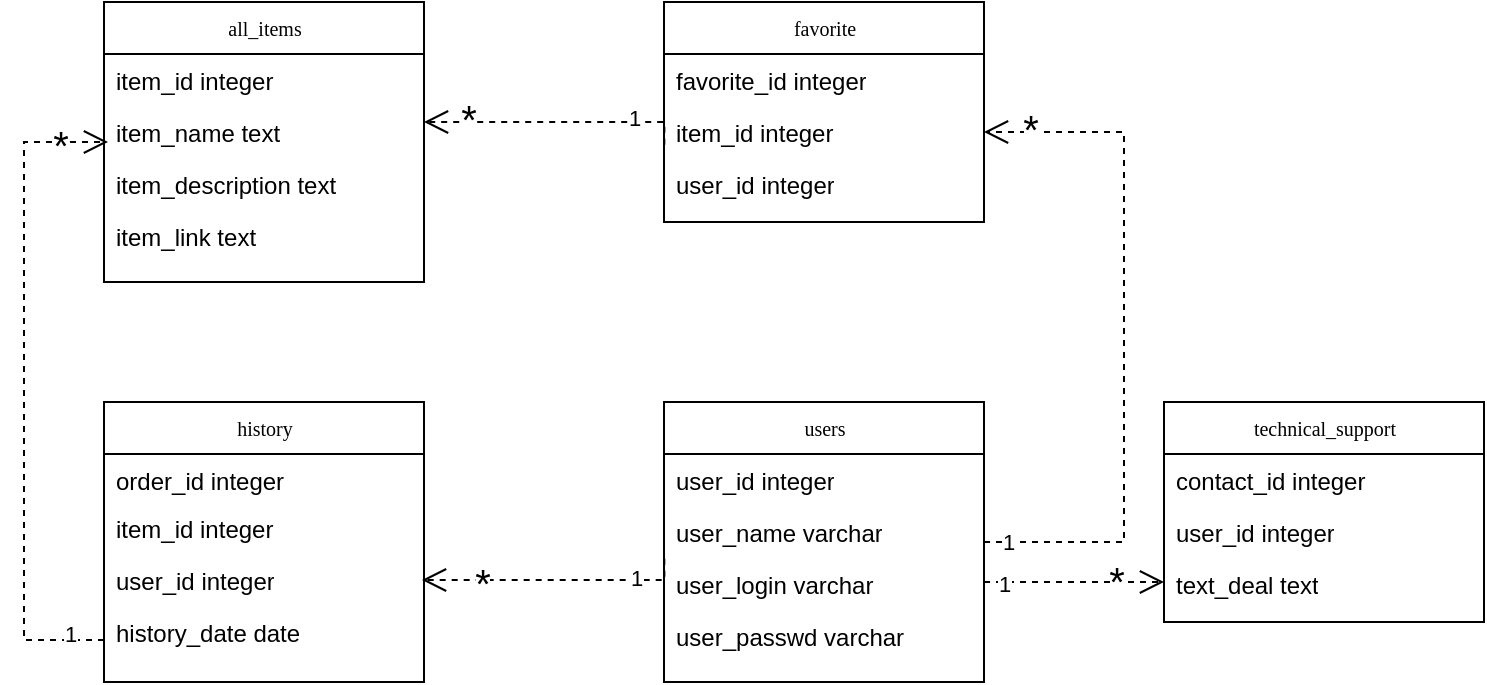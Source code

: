 <mxfile version="22.0.8" type="device">
  <diagram name="Page-1" id="c4acf3e9-155e-7222-9cf6-157b1a14988f">
    <mxGraphModel dx="911" dy="513" grid="1" gridSize="10" guides="1" tooltips="1" connect="1" arrows="1" fold="1" page="1" pageScale="1" pageWidth="850" pageHeight="1100" background="none" math="0" shadow="0">
      <root>
        <mxCell id="0" />
        <mxCell id="1" parent="0" />
        <mxCell id="17acba5748e5396b-20" value="all_items" style="swimlane;html=1;fontStyle=0;childLayout=stackLayout;horizontal=1;startSize=26;fillColor=none;horizontalStack=0;resizeParent=1;resizeLast=0;collapsible=1;marginBottom=0;swimlaneFillColor=#ffffff;rounded=0;shadow=0;comic=0;labelBackgroundColor=none;strokeWidth=1;fontFamily=Verdana;fontSize=10;align=center;" parent="1" vertex="1">
          <mxGeometry x="70" y="70" width="160" height="140" as="geometry" />
        </mxCell>
        <mxCell id="17acba5748e5396b-21" value="item_id integer" style="text;html=1;strokeColor=none;fillColor=none;align=left;verticalAlign=top;spacingLeft=4;spacingRight=4;whiteSpace=wrap;overflow=hidden;rotatable=0;points=[[0,0.5],[1,0.5]];portConstraint=eastwest;" parent="17acba5748e5396b-20" vertex="1">
          <mxGeometry y="26" width="160" height="26" as="geometry" />
        </mxCell>
        <mxCell id="17acba5748e5396b-24" value="item_name text" style="text;html=1;strokeColor=none;fillColor=none;align=left;verticalAlign=top;spacingLeft=4;spacingRight=4;whiteSpace=wrap;overflow=hidden;rotatable=0;points=[[0,0.5],[1,0.5]];portConstraint=eastwest;" parent="17acba5748e5396b-20" vertex="1">
          <mxGeometry y="52" width="160" height="26" as="geometry" />
        </mxCell>
        <mxCell id="17acba5748e5396b-26" value="item_description text" style="text;html=1;strokeColor=none;fillColor=none;align=left;verticalAlign=top;spacingLeft=4;spacingRight=4;whiteSpace=wrap;overflow=hidden;rotatable=0;points=[[0,0.5],[1,0.5]];portConstraint=eastwest;" parent="17acba5748e5396b-20" vertex="1">
          <mxGeometry y="78" width="160" height="26" as="geometry" />
        </mxCell>
        <mxCell id="VdynFEXktPkdM6iyMqoo-5" value="item_link text" style="text;html=1;strokeColor=none;fillColor=none;align=left;verticalAlign=top;spacingLeft=4;spacingRight=4;whiteSpace=wrap;overflow=hidden;rotatable=0;points=[[0,0.5],[1,0.5]];portConstraint=eastwest;" vertex="1" parent="17acba5748e5396b-20">
          <mxGeometry y="104" width="160" height="26" as="geometry" />
        </mxCell>
        <mxCell id="VdynFEXktPkdM6iyMqoo-11" value="history" style="swimlane;html=1;fontStyle=0;childLayout=stackLayout;horizontal=1;startSize=26;fillColor=none;horizontalStack=0;resizeParent=1;resizeLast=0;collapsible=1;marginBottom=0;swimlaneFillColor=#ffffff;rounded=0;shadow=0;comic=0;labelBackgroundColor=none;strokeWidth=1;fontFamily=Verdana;fontSize=10;align=center;" vertex="1" parent="1">
          <mxGeometry x="70" y="270" width="160" height="140" as="geometry" />
        </mxCell>
        <mxCell id="VdynFEXktPkdM6iyMqoo-12" value="order_id integer" style="text;html=1;strokeColor=none;fillColor=none;align=left;verticalAlign=top;spacingLeft=4;spacingRight=4;whiteSpace=wrap;overflow=hidden;rotatable=0;points=[[0,0.5],[1,0.5]];portConstraint=eastwest;" vertex="1" parent="VdynFEXktPkdM6iyMqoo-11">
          <mxGeometry y="26" width="160" height="24" as="geometry" />
        </mxCell>
        <mxCell id="VdynFEXktPkdM6iyMqoo-13" value="item_id integer" style="text;html=1;strokeColor=none;fillColor=none;align=left;verticalAlign=top;spacingLeft=4;spacingRight=4;whiteSpace=wrap;overflow=hidden;rotatable=0;points=[[0,0.5],[1,0.5]];portConstraint=eastwest;" vertex="1" parent="VdynFEXktPkdM6iyMqoo-11">
          <mxGeometry y="50" width="160" height="26" as="geometry" />
        </mxCell>
        <mxCell id="VdynFEXktPkdM6iyMqoo-14" value="user_id integer" style="text;html=1;strokeColor=none;fillColor=none;align=left;verticalAlign=top;spacingLeft=4;spacingRight=4;whiteSpace=wrap;overflow=hidden;rotatable=0;points=[[0,0.5],[1,0.5]];portConstraint=eastwest;" vertex="1" parent="VdynFEXktPkdM6iyMqoo-11">
          <mxGeometry y="76" width="160" height="26" as="geometry" />
        </mxCell>
        <mxCell id="VdynFEXktPkdM6iyMqoo-15" value="history_date date" style="text;html=1;strokeColor=none;fillColor=none;align=left;verticalAlign=top;spacingLeft=4;spacingRight=4;whiteSpace=wrap;overflow=hidden;rotatable=0;points=[[0,0.5],[1,0.5]];portConstraint=eastwest;" vertex="1" parent="VdynFEXktPkdM6iyMqoo-11">
          <mxGeometry y="102" width="160" height="26" as="geometry" />
        </mxCell>
        <mxCell id="VdynFEXktPkdM6iyMqoo-16" value="favorite" style="swimlane;html=1;fontStyle=0;childLayout=stackLayout;horizontal=1;startSize=26;fillColor=none;horizontalStack=0;resizeParent=1;resizeLast=0;collapsible=1;marginBottom=0;swimlaneFillColor=#ffffff;rounded=0;shadow=0;comic=0;labelBackgroundColor=none;strokeWidth=1;fontFamily=Verdana;fontSize=10;align=center;" vertex="1" parent="1">
          <mxGeometry x="350" y="70" width="160" height="110" as="geometry" />
        </mxCell>
        <mxCell id="VdynFEXktPkdM6iyMqoo-17" value="favorite_id integer" style="text;html=1;strokeColor=none;fillColor=none;align=left;verticalAlign=top;spacingLeft=4;spacingRight=4;whiteSpace=wrap;overflow=hidden;rotatable=0;points=[[0,0.5],[1,0.5]];portConstraint=eastwest;" vertex="1" parent="VdynFEXktPkdM6iyMqoo-16">
          <mxGeometry y="26" width="160" height="26" as="geometry" />
        </mxCell>
        <mxCell id="VdynFEXktPkdM6iyMqoo-18" value="item_id integer" style="text;html=1;strokeColor=none;fillColor=none;align=left;verticalAlign=top;spacingLeft=4;spacingRight=4;whiteSpace=wrap;overflow=hidden;rotatable=0;points=[[0,0.5],[1,0.5]];portConstraint=eastwest;" vertex="1" parent="VdynFEXktPkdM6iyMqoo-16">
          <mxGeometry y="52" width="160" height="26" as="geometry" />
        </mxCell>
        <mxCell id="VdynFEXktPkdM6iyMqoo-19" value="user_id integer" style="text;html=1;strokeColor=none;fillColor=none;align=left;verticalAlign=top;spacingLeft=4;spacingRight=4;whiteSpace=wrap;overflow=hidden;rotatable=0;points=[[0,0.5],[1,0.5]];portConstraint=eastwest;" vertex="1" parent="VdynFEXktPkdM6iyMqoo-16">
          <mxGeometry y="78" width="160" height="26" as="geometry" />
        </mxCell>
        <mxCell id="VdynFEXktPkdM6iyMqoo-21" value="users" style="swimlane;html=1;fontStyle=0;childLayout=stackLayout;horizontal=1;startSize=26;fillColor=none;horizontalStack=0;resizeParent=1;resizeLast=0;collapsible=1;marginBottom=0;swimlaneFillColor=#ffffff;rounded=0;shadow=0;comic=0;labelBackgroundColor=none;strokeWidth=1;fontFamily=Verdana;fontSize=10;align=center;" vertex="1" parent="1">
          <mxGeometry x="350" y="270" width="160" height="140" as="geometry" />
        </mxCell>
        <mxCell id="VdynFEXktPkdM6iyMqoo-22" value="user_id integer" style="text;html=1;strokeColor=none;fillColor=none;align=left;verticalAlign=top;spacingLeft=4;spacingRight=4;whiteSpace=wrap;overflow=hidden;rotatable=0;points=[[0,0.5],[1,0.5]];portConstraint=eastwest;" vertex="1" parent="VdynFEXktPkdM6iyMqoo-21">
          <mxGeometry y="26" width="160" height="26" as="geometry" />
        </mxCell>
        <mxCell id="VdynFEXktPkdM6iyMqoo-23" value="user_name varchar" style="text;html=1;strokeColor=none;fillColor=none;align=left;verticalAlign=top;spacingLeft=4;spacingRight=4;whiteSpace=wrap;overflow=hidden;rotatable=0;points=[[0,0.5],[1,0.5]];portConstraint=eastwest;" vertex="1" parent="VdynFEXktPkdM6iyMqoo-21">
          <mxGeometry y="52" width="160" height="26" as="geometry" />
        </mxCell>
        <mxCell id="VdynFEXktPkdM6iyMqoo-24" value="user_login varchar" style="text;html=1;strokeColor=none;fillColor=none;align=left;verticalAlign=top;spacingLeft=4;spacingRight=4;whiteSpace=wrap;overflow=hidden;rotatable=0;points=[[0,0.5],[1,0.5]];portConstraint=eastwest;" vertex="1" parent="VdynFEXktPkdM6iyMqoo-21">
          <mxGeometry y="78" width="160" height="26" as="geometry" />
        </mxCell>
        <mxCell id="VdynFEXktPkdM6iyMqoo-25" value="user_passwd varchar" style="text;html=1;strokeColor=none;fillColor=none;align=left;verticalAlign=top;spacingLeft=4;spacingRight=4;whiteSpace=wrap;overflow=hidden;rotatable=0;points=[[0,0.5],[1,0.5]];portConstraint=eastwest;" vertex="1" parent="VdynFEXktPkdM6iyMqoo-21">
          <mxGeometry y="104" width="160" height="26" as="geometry" />
        </mxCell>
        <mxCell id="VdynFEXktPkdM6iyMqoo-26" value="technical_support" style="swimlane;html=1;fontStyle=0;childLayout=stackLayout;horizontal=1;startSize=26;fillColor=none;horizontalStack=0;resizeParent=1;resizeLast=0;collapsible=1;marginBottom=0;swimlaneFillColor=#ffffff;rounded=0;shadow=0;comic=0;labelBackgroundColor=none;strokeWidth=1;fontFamily=Verdana;fontSize=10;align=center;" vertex="1" parent="1">
          <mxGeometry x="600" y="270" width="160" height="110" as="geometry" />
        </mxCell>
        <mxCell id="VdynFEXktPkdM6iyMqoo-27" value="contact_id integer" style="text;html=1;strokeColor=none;fillColor=none;align=left;verticalAlign=top;spacingLeft=4;spacingRight=4;whiteSpace=wrap;overflow=hidden;rotatable=0;points=[[0,0.5],[1,0.5]];portConstraint=eastwest;" vertex="1" parent="VdynFEXktPkdM6iyMqoo-26">
          <mxGeometry y="26" width="160" height="26" as="geometry" />
        </mxCell>
        <mxCell id="VdynFEXktPkdM6iyMqoo-28" value="user_id integer" style="text;html=1;strokeColor=none;fillColor=none;align=left;verticalAlign=top;spacingLeft=4;spacingRight=4;whiteSpace=wrap;overflow=hidden;rotatable=0;points=[[0,0.5],[1,0.5]];portConstraint=eastwest;" vertex="1" parent="VdynFEXktPkdM6iyMqoo-26">
          <mxGeometry y="52" width="160" height="26" as="geometry" />
        </mxCell>
        <mxCell id="VdynFEXktPkdM6iyMqoo-29" value="text_deal text" style="text;html=1;strokeColor=none;fillColor=none;align=left;verticalAlign=top;spacingLeft=4;spacingRight=4;whiteSpace=wrap;overflow=hidden;rotatable=0;points=[[0,0.5],[1,0.5]];portConstraint=eastwest;" vertex="1" parent="VdynFEXktPkdM6iyMqoo-26">
          <mxGeometry y="78" width="160" height="26" as="geometry" />
        </mxCell>
        <mxCell id="VdynFEXktPkdM6iyMqoo-31" style="edgeStyle=orthogonalEdgeStyle;rounded=0;html=1;dashed=1;labelBackgroundColor=none;startFill=0;endArrow=open;endFill=0;endSize=10;fontFamily=Verdana;fontSize=10;exitX=0;exitY=0.5;exitDx=0;exitDy=0;" edge="1" parent="1" source="VdynFEXktPkdM6iyMqoo-14">
          <mxGeometry relative="1" as="geometry">
            <Array as="points">
              <mxPoint x="30" y="389" />
              <mxPoint x="30" y="140" />
              <mxPoint x="72" y="140" />
            </Array>
            <mxPoint x="-40" y="310.004" as="sourcePoint" />
            <mxPoint x="72" y="140" as="targetPoint" />
          </mxGeometry>
        </mxCell>
        <mxCell id="VdynFEXktPkdM6iyMqoo-39" value="1" style="edgeLabel;html=1;align=center;verticalAlign=middle;resizable=0;points=[];" vertex="1" connectable="0" parent="VdynFEXktPkdM6iyMqoo-31">
          <mxGeometry x="-0.74" y="-3" relative="1" as="geometry">
            <mxPoint as="offset" />
          </mxGeometry>
        </mxCell>
        <mxCell id="VdynFEXktPkdM6iyMqoo-45" value="&lt;font style=&quot;font-size: 20px;&quot;&gt;*&lt;/font&gt;" style="edgeLabel;html=1;align=center;verticalAlign=middle;resizable=0;points=[];" vertex="1" connectable="0" parent="VdynFEXktPkdM6iyMqoo-31">
          <mxGeometry x="0.866" y="-1" relative="1" as="geometry">
            <mxPoint as="offset" />
          </mxGeometry>
        </mxCell>
        <mxCell id="VdynFEXktPkdM6iyMqoo-32" style="edgeStyle=orthogonalEdgeStyle;rounded=0;html=1;dashed=1;labelBackgroundColor=none;startFill=0;endArrow=open;endFill=0;endSize=10;fontFamily=Verdana;fontSize=10;exitX=0.001;exitY=0.746;exitDx=0;exitDy=0;exitPerimeter=0;" edge="1" parent="1" source="VdynFEXktPkdM6iyMqoo-18">
          <mxGeometry relative="1" as="geometry">
            <Array as="points">
              <mxPoint x="340" y="130" />
              <mxPoint x="231" y="130" />
            </Array>
            <mxPoint x="230" y="299.974" as="sourcePoint" />
            <mxPoint x="230" y="130" as="targetPoint" />
          </mxGeometry>
        </mxCell>
        <mxCell id="VdynFEXktPkdM6iyMqoo-46" value="&lt;font style=&quot;font-size: 20px;&quot;&gt;*&lt;/font&gt;" style="edgeLabel;html=1;align=center;verticalAlign=middle;resizable=0;points=[];" vertex="1" connectable="0" parent="VdynFEXktPkdM6iyMqoo-32">
          <mxGeometry x="0.674" y="-2" relative="1" as="geometry">
            <mxPoint as="offset" />
          </mxGeometry>
        </mxCell>
        <mxCell id="VdynFEXktPkdM6iyMqoo-47" value="1" style="edgeLabel;html=1;align=center;verticalAlign=middle;resizable=0;points=[];" vertex="1" connectable="0" parent="VdynFEXktPkdM6iyMqoo-32">
          <mxGeometry x="-0.592" y="-2" relative="1" as="geometry">
            <mxPoint as="offset" />
          </mxGeometry>
        </mxCell>
        <mxCell id="VdynFEXktPkdM6iyMqoo-35" style="edgeStyle=orthogonalEdgeStyle;rounded=0;html=1;dashed=1;labelBackgroundColor=none;startFill=0;endArrow=open;endFill=0;endSize=10;fontFamily=Verdana;fontSize=10;" edge="1" parent="1">
          <mxGeometry relative="1" as="geometry">
            <Array as="points">
              <mxPoint x="600" y="360" />
            </Array>
            <mxPoint x="510" y="360.004" as="sourcePoint" />
            <mxPoint x="600" y="360" as="targetPoint" />
          </mxGeometry>
        </mxCell>
        <mxCell id="VdynFEXktPkdM6iyMqoo-57" value="1" style="edgeLabel;html=1;align=center;verticalAlign=middle;resizable=0;points=[];" vertex="1" connectable="0" parent="VdynFEXktPkdM6iyMqoo-35">
          <mxGeometry x="-0.78" y="-1" relative="1" as="geometry">
            <mxPoint as="offset" />
          </mxGeometry>
        </mxCell>
        <mxCell id="VdynFEXktPkdM6iyMqoo-58" value="&lt;font style=&quot;font-size: 20px;&quot;&gt;*&lt;/font&gt;" style="edgeLabel;html=1;align=center;verticalAlign=middle;resizable=0;points=[];" vertex="1" connectable="0" parent="VdynFEXktPkdM6iyMqoo-35">
          <mxGeometry x="0.458" y="1" relative="1" as="geometry">
            <mxPoint as="offset" />
          </mxGeometry>
        </mxCell>
        <mxCell id="VdynFEXktPkdM6iyMqoo-36" style="edgeStyle=orthogonalEdgeStyle;rounded=0;html=1;dashed=1;labelBackgroundColor=none;startFill=0;endArrow=open;endFill=0;endSize=10;fontFamily=Verdana;fontSize=10;entryX=1;entryY=0.5;entryDx=0;entryDy=0;" edge="1" parent="1" target="VdynFEXktPkdM6iyMqoo-18">
          <mxGeometry relative="1" as="geometry">
            <Array as="points">
              <mxPoint x="580" y="340" />
              <mxPoint x="580" y="135" />
            </Array>
            <mxPoint x="510" y="340.004" as="sourcePoint" />
            <mxPoint x="610.0" y="170.004" as="targetPoint" />
          </mxGeometry>
        </mxCell>
        <mxCell id="VdynFEXktPkdM6iyMqoo-48" value="&lt;font style=&quot;font-size: 20px;&quot;&gt;*&lt;/font&gt;" style="edgeLabel;html=1;align=center;verticalAlign=middle;resizable=0;points=[];" vertex="1" connectable="0" parent="VdynFEXktPkdM6iyMqoo-36">
          <mxGeometry x="0.868" y="-2" relative="1" as="geometry">
            <mxPoint as="offset" />
          </mxGeometry>
        </mxCell>
        <mxCell id="VdynFEXktPkdM6iyMqoo-49" value="1" style="edgeLabel;html=1;align=center;verticalAlign=middle;resizable=0;points=[];" vertex="1" connectable="0" parent="VdynFEXktPkdM6iyMqoo-36">
          <mxGeometry x="-0.931" relative="1" as="geometry">
            <mxPoint as="offset" />
          </mxGeometry>
        </mxCell>
        <mxCell id="VdynFEXktPkdM6iyMqoo-53" style="edgeStyle=orthogonalEdgeStyle;rounded=0;html=1;dashed=1;labelBackgroundColor=none;startFill=0;endArrow=open;endFill=0;endSize=10;fontFamily=Verdana;fontSize=10;exitX=0.001;exitY=0.014;exitDx=0;exitDy=0;exitPerimeter=0;" edge="1" parent="1" source="VdynFEXktPkdM6iyMqoo-24">
          <mxGeometry relative="1" as="geometry">
            <Array as="points">
              <mxPoint x="350" y="359" />
              <mxPoint x="229" y="359" />
            </Array>
            <mxPoint x="250" y="370.004" as="sourcePoint" />
            <mxPoint x="229" y="359" as="targetPoint" />
          </mxGeometry>
        </mxCell>
        <mxCell id="VdynFEXktPkdM6iyMqoo-55" value="&lt;font style=&quot;font-size: 20px;&quot;&gt;*&lt;/font&gt;" style="edgeLabel;html=1;align=center;verticalAlign=middle;resizable=0;points=[];" vertex="1" connectable="0" parent="VdynFEXktPkdM6iyMqoo-53">
          <mxGeometry x="0.555" y="1" relative="1" as="geometry">
            <mxPoint as="offset" />
          </mxGeometry>
        </mxCell>
        <mxCell id="VdynFEXktPkdM6iyMqoo-56" value="1" style="edgeLabel;html=1;align=center;verticalAlign=middle;resizable=0;points=[];" vertex="1" connectable="0" parent="VdynFEXktPkdM6iyMqoo-53">
          <mxGeometry x="-0.612" y="-1" relative="1" as="geometry">
            <mxPoint as="offset" />
          </mxGeometry>
        </mxCell>
      </root>
    </mxGraphModel>
  </diagram>
</mxfile>
